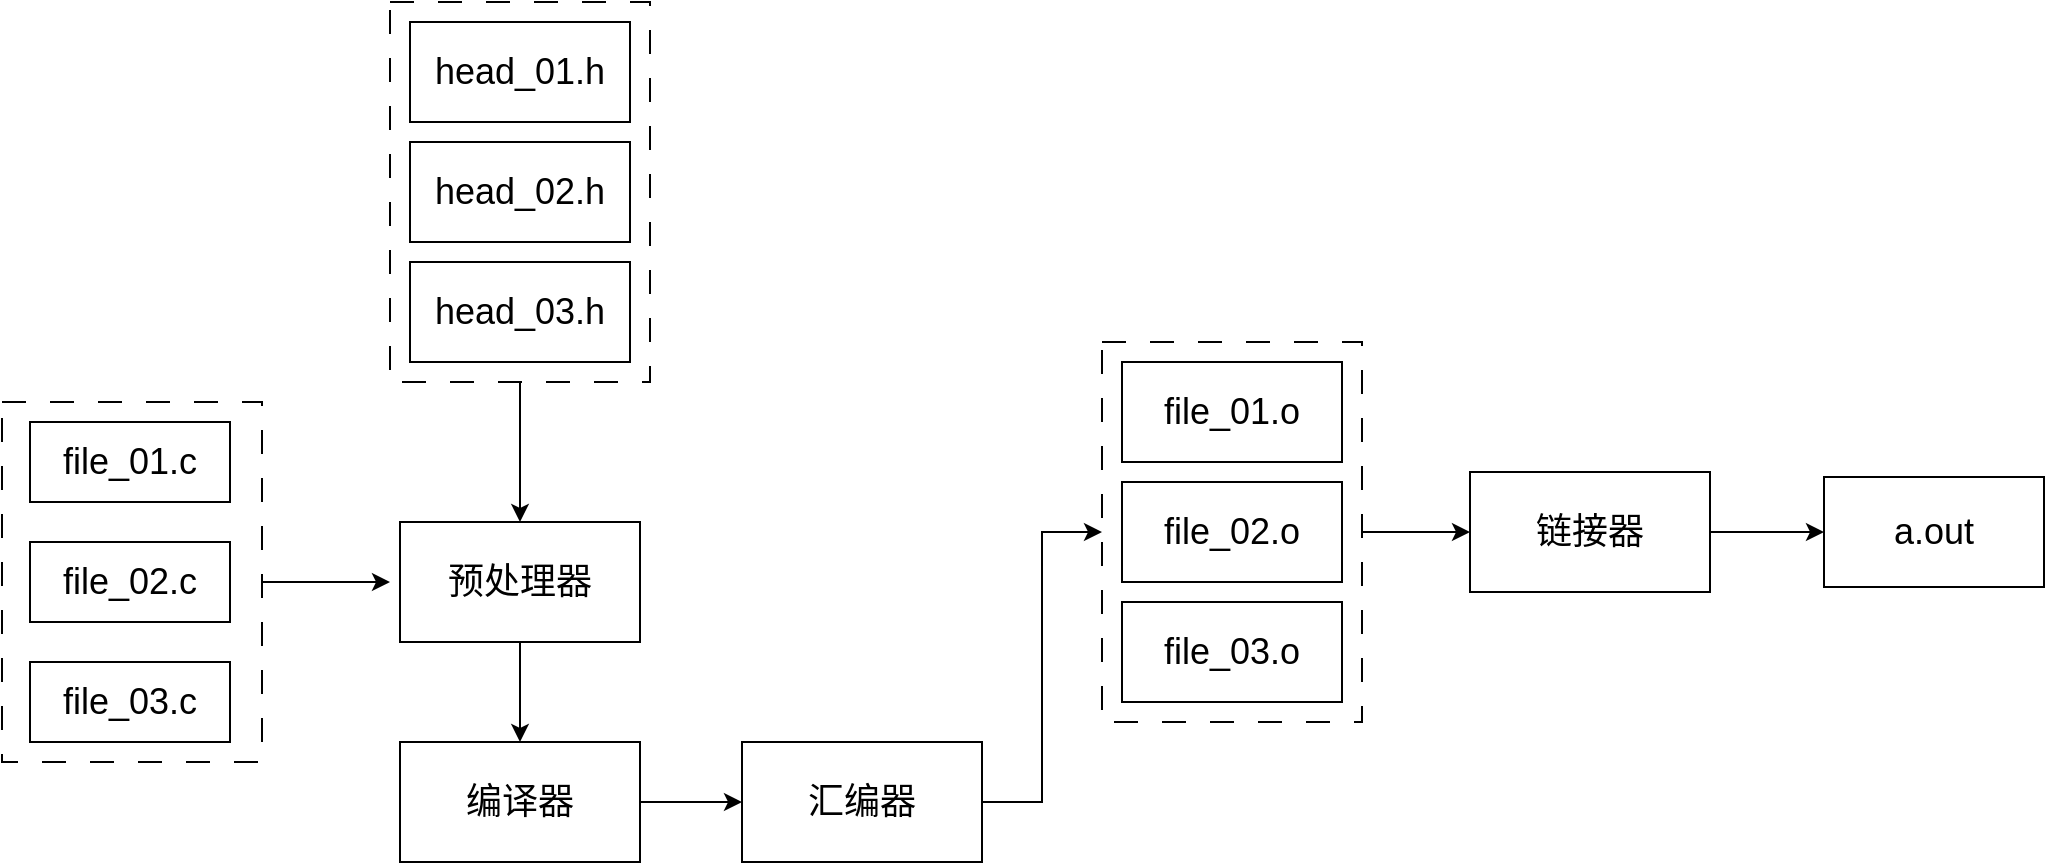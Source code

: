 <mxfile version="21.2.1" type="device">
  <diagram name="第 1 页" id="6FjbnXi8QuBqyetCcC_e">
    <mxGraphModel dx="1434" dy="796" grid="1" gridSize="10" guides="1" tooltips="1" connect="1" arrows="1" fold="1" page="1" pageScale="1" pageWidth="827" pageHeight="1169" math="0" shadow="0">
      <root>
        <mxCell id="0" />
        <mxCell id="1" parent="0" />
        <mxCell id="4fk8Bp3TUuF-Of41HLoY-17" style="edgeStyle=orthogonalEdgeStyle;rounded=0;orthogonalLoop=1;jettySize=auto;html=1;entryX=0.5;entryY=0;entryDx=0;entryDy=0;" edge="1" parent="1" source="4fk8Bp3TUuF-Of41HLoY-6" target="4fk8Bp3TUuF-Of41HLoY-16">
          <mxGeometry relative="1" as="geometry" />
        </mxCell>
        <mxCell id="4fk8Bp3TUuF-Of41HLoY-6" value="&lt;font style=&quot;font-size: 18px;&quot;&gt;预处理器&lt;/font&gt;" style="rounded=0;whiteSpace=wrap;html=1;" vertex="1" parent="1">
          <mxGeometry x="255" y="300" width="120" height="60" as="geometry" />
        </mxCell>
        <mxCell id="4fk8Bp3TUuF-Of41HLoY-11" value="" style="group" vertex="1" connectable="0" parent="1">
          <mxGeometry x="250" y="40" width="130" height="190" as="geometry" />
        </mxCell>
        <mxCell id="4fk8Bp3TUuF-Of41HLoY-10" value="" style="rounded=0;whiteSpace=wrap;html=1;dashed=1;dashPattern=12 12;" vertex="1" parent="4fk8Bp3TUuF-Of41HLoY-11">
          <mxGeometry width="130" height="190" as="geometry" />
        </mxCell>
        <mxCell id="4fk8Bp3TUuF-Of41HLoY-7" value="&lt;font style=&quot;font-size: 18px;&quot;&gt;head_01.h&lt;/font&gt;" style="rounded=0;whiteSpace=wrap;html=1;" vertex="1" parent="4fk8Bp3TUuF-Of41HLoY-11">
          <mxGeometry x="10" y="10" width="110" height="50" as="geometry" />
        </mxCell>
        <mxCell id="4fk8Bp3TUuF-Of41HLoY-8" value="&lt;font style=&quot;font-size: 18px;&quot;&gt;head_02.h&lt;/font&gt;" style="rounded=0;whiteSpace=wrap;html=1;" vertex="1" parent="4fk8Bp3TUuF-Of41HLoY-11">
          <mxGeometry x="10" y="70" width="110" height="50" as="geometry" />
        </mxCell>
        <mxCell id="4fk8Bp3TUuF-Of41HLoY-9" value="&lt;font style=&quot;font-size: 18px;&quot;&gt;head_03.h&lt;/font&gt;" style="rounded=0;whiteSpace=wrap;html=1;" vertex="1" parent="4fk8Bp3TUuF-Of41HLoY-11">
          <mxGeometry x="10" y="130" width="110" height="50" as="geometry" />
        </mxCell>
        <mxCell id="4fk8Bp3TUuF-Of41HLoY-12" value="" style="group" vertex="1" connectable="0" parent="1">
          <mxGeometry x="56" y="240" width="130" height="180" as="geometry" />
        </mxCell>
        <mxCell id="4fk8Bp3TUuF-Of41HLoY-14" style="edgeStyle=orthogonalEdgeStyle;rounded=0;orthogonalLoop=1;jettySize=auto;html=1;" edge="1" parent="4fk8Bp3TUuF-Of41HLoY-12" source="4fk8Bp3TUuF-Of41HLoY-5">
          <mxGeometry relative="1" as="geometry">
            <mxPoint x="194" y="90" as="targetPoint" />
          </mxGeometry>
        </mxCell>
        <mxCell id="4fk8Bp3TUuF-Of41HLoY-5" value="" style="rounded=0;whiteSpace=wrap;html=1;dashed=1;dashPattern=12 12;" vertex="1" parent="4fk8Bp3TUuF-Of41HLoY-12">
          <mxGeometry width="130" height="180" as="geometry" />
        </mxCell>
        <mxCell id="4fk8Bp3TUuF-Of41HLoY-1" value="&lt;font style=&quot;font-size: 18px;&quot;&gt;file_01.c&lt;/font&gt;" style="rounded=0;whiteSpace=wrap;html=1;" vertex="1" parent="4fk8Bp3TUuF-Of41HLoY-12">
          <mxGeometry x="14" y="10" width="100" height="40" as="geometry" />
        </mxCell>
        <mxCell id="4fk8Bp3TUuF-Of41HLoY-2" value="&lt;font style=&quot;font-size: 18px;&quot;&gt;file_02.c&lt;/font&gt;" style="rounded=0;whiteSpace=wrap;html=1;" vertex="1" parent="4fk8Bp3TUuF-Of41HLoY-12">
          <mxGeometry x="14" y="70" width="100" height="40" as="geometry" />
        </mxCell>
        <mxCell id="4fk8Bp3TUuF-Of41HLoY-3" value="&lt;font style=&quot;font-size: 18px;&quot;&gt;file_03.c&lt;/font&gt;" style="rounded=0;whiteSpace=wrap;html=1;" vertex="1" parent="4fk8Bp3TUuF-Of41HLoY-12">
          <mxGeometry x="14" y="130" width="100" height="40" as="geometry" />
        </mxCell>
        <mxCell id="4fk8Bp3TUuF-Of41HLoY-15" style="edgeStyle=orthogonalEdgeStyle;rounded=0;orthogonalLoop=1;jettySize=auto;html=1;entryX=0.5;entryY=0;entryDx=0;entryDy=0;" edge="1" parent="1" source="4fk8Bp3TUuF-Of41HLoY-10" target="4fk8Bp3TUuF-Of41HLoY-6">
          <mxGeometry relative="1" as="geometry" />
        </mxCell>
        <mxCell id="4fk8Bp3TUuF-Of41HLoY-19" style="edgeStyle=orthogonalEdgeStyle;rounded=0;orthogonalLoop=1;jettySize=auto;html=1;entryX=0;entryY=0.5;entryDx=0;entryDy=0;" edge="1" parent="1" source="4fk8Bp3TUuF-Of41HLoY-16" target="4fk8Bp3TUuF-Of41HLoY-18">
          <mxGeometry relative="1" as="geometry" />
        </mxCell>
        <mxCell id="4fk8Bp3TUuF-Of41HLoY-16" value="&lt;font style=&quot;font-size: 18px;&quot;&gt;编译器&lt;/font&gt;" style="rounded=0;whiteSpace=wrap;html=1;" vertex="1" parent="1">
          <mxGeometry x="255" y="410" width="120" height="60" as="geometry" />
        </mxCell>
        <mxCell id="4fk8Bp3TUuF-Of41HLoY-25" style="edgeStyle=orthogonalEdgeStyle;rounded=0;orthogonalLoop=1;jettySize=auto;html=1;entryX=0;entryY=0.5;entryDx=0;entryDy=0;" edge="1" parent="1" source="4fk8Bp3TUuF-Of41HLoY-18" target="4fk8Bp3TUuF-Of41HLoY-20">
          <mxGeometry relative="1" as="geometry" />
        </mxCell>
        <mxCell id="4fk8Bp3TUuF-Of41HLoY-18" value="&lt;font style=&quot;font-size: 18px;&quot;&gt;汇编器&lt;/font&gt;" style="rounded=0;whiteSpace=wrap;html=1;" vertex="1" parent="1">
          <mxGeometry x="426" y="410" width="120" height="60" as="geometry" />
        </mxCell>
        <mxCell id="4fk8Bp3TUuF-Of41HLoY-24" value="" style="group" vertex="1" connectable="0" parent="1">
          <mxGeometry x="606" y="210" width="130" height="190" as="geometry" />
        </mxCell>
        <mxCell id="4fk8Bp3TUuF-Of41HLoY-20" value="" style="rounded=0;whiteSpace=wrap;html=1;dashed=1;dashPattern=12 12;" vertex="1" parent="4fk8Bp3TUuF-Of41HLoY-24">
          <mxGeometry width="130" height="190" as="geometry" />
        </mxCell>
        <mxCell id="4fk8Bp3TUuF-Of41HLoY-21" value="&lt;font style=&quot;font-size: 18px;&quot;&gt;file_01.o&lt;/font&gt;" style="rounded=0;whiteSpace=wrap;html=1;" vertex="1" parent="4fk8Bp3TUuF-Of41HLoY-24">
          <mxGeometry x="10" y="10" width="110" height="50" as="geometry" />
        </mxCell>
        <mxCell id="4fk8Bp3TUuF-Of41HLoY-22" value="&lt;font style=&quot;font-size: 18px;&quot;&gt;file_02.o&lt;/font&gt;" style="rounded=0;whiteSpace=wrap;html=1;" vertex="1" parent="4fk8Bp3TUuF-Of41HLoY-24">
          <mxGeometry x="10" y="70" width="110" height="50" as="geometry" />
        </mxCell>
        <mxCell id="4fk8Bp3TUuF-Of41HLoY-23" value="&lt;font style=&quot;font-size: 18px;&quot;&gt;file_03.o&lt;/font&gt;" style="rounded=0;whiteSpace=wrap;html=1;" vertex="1" parent="4fk8Bp3TUuF-Of41HLoY-24">
          <mxGeometry x="10" y="130" width="110" height="50" as="geometry" />
        </mxCell>
        <mxCell id="4fk8Bp3TUuF-Of41HLoY-29" style="edgeStyle=orthogonalEdgeStyle;rounded=0;orthogonalLoop=1;jettySize=auto;html=1;entryX=0;entryY=0.5;entryDx=0;entryDy=0;" edge="1" parent="1" source="4fk8Bp3TUuF-Of41HLoY-26" target="4fk8Bp3TUuF-Of41HLoY-28">
          <mxGeometry relative="1" as="geometry" />
        </mxCell>
        <mxCell id="4fk8Bp3TUuF-Of41HLoY-26" value="&lt;font style=&quot;font-size: 18px;&quot;&gt;链接器&lt;/font&gt;" style="rounded=0;whiteSpace=wrap;html=1;" vertex="1" parent="1">
          <mxGeometry x="790" y="275" width="120" height="60" as="geometry" />
        </mxCell>
        <mxCell id="4fk8Bp3TUuF-Of41HLoY-27" value="" style="edgeStyle=orthogonalEdgeStyle;rounded=0;orthogonalLoop=1;jettySize=auto;html=1;" edge="1" parent="1" source="4fk8Bp3TUuF-Of41HLoY-20" target="4fk8Bp3TUuF-Of41HLoY-26">
          <mxGeometry relative="1" as="geometry" />
        </mxCell>
        <mxCell id="4fk8Bp3TUuF-Of41HLoY-28" value="&lt;font style=&quot;font-size: 18px;&quot;&gt;a.out&lt;/font&gt;" style="rounded=0;whiteSpace=wrap;html=1;" vertex="1" parent="1">
          <mxGeometry x="967" y="277.5" width="110" height="55" as="geometry" />
        </mxCell>
      </root>
    </mxGraphModel>
  </diagram>
</mxfile>
